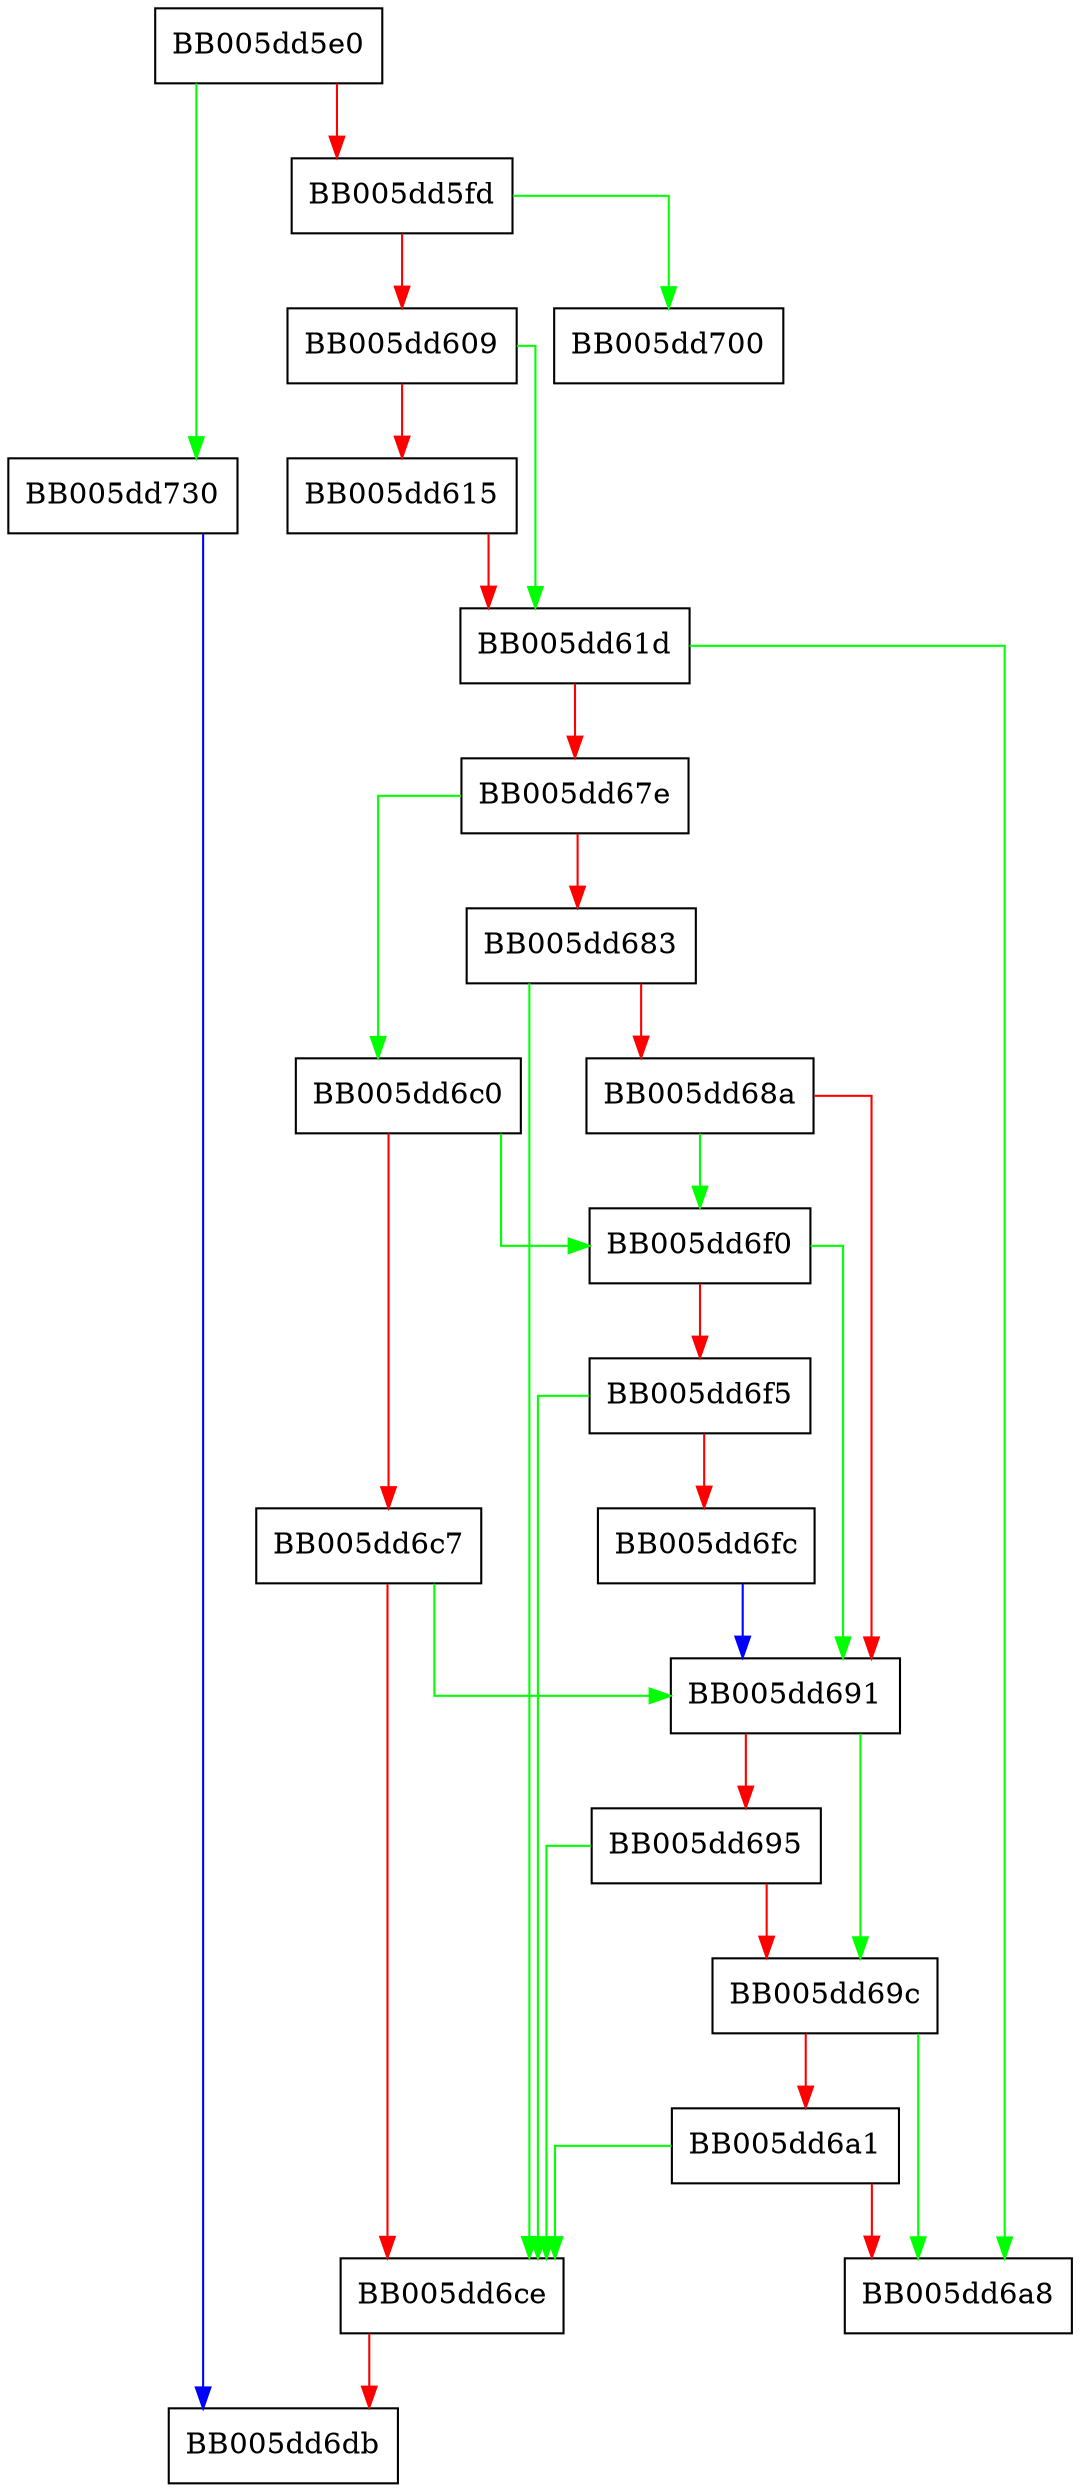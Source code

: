 digraph EVP_PKEY_CTX_set_tls1_prf_md {
  node [shape="box"];
  graph [splines=ortho];
  BB005dd5e0 -> BB005dd730 [color="green"];
  BB005dd5e0 -> BB005dd5fd [color="red"];
  BB005dd5fd -> BB005dd700 [color="green"];
  BB005dd5fd -> BB005dd609 [color="red"];
  BB005dd609 -> BB005dd61d [color="green"];
  BB005dd609 -> BB005dd615 [color="red"];
  BB005dd615 -> BB005dd61d [color="red"];
  BB005dd61d -> BB005dd6a8 [color="green"];
  BB005dd61d -> BB005dd67e [color="red"];
  BB005dd67e -> BB005dd6c0 [color="green"];
  BB005dd67e -> BB005dd683 [color="red"];
  BB005dd683 -> BB005dd6ce [color="green"];
  BB005dd683 -> BB005dd68a [color="red"];
  BB005dd68a -> BB005dd6f0 [color="green"];
  BB005dd68a -> BB005dd691 [color="red"];
  BB005dd691 -> BB005dd69c [color="green"];
  BB005dd691 -> BB005dd695 [color="red"];
  BB005dd695 -> BB005dd6ce [color="green"];
  BB005dd695 -> BB005dd69c [color="red"];
  BB005dd69c -> BB005dd6a8 [color="green"];
  BB005dd69c -> BB005dd6a1 [color="red"];
  BB005dd6a1 -> BB005dd6ce [color="green"];
  BB005dd6a1 -> BB005dd6a8 [color="red"];
  BB005dd6c0 -> BB005dd6f0 [color="green"];
  BB005dd6c0 -> BB005dd6c7 [color="red"];
  BB005dd6c7 -> BB005dd691 [color="green"];
  BB005dd6c7 -> BB005dd6ce [color="red"];
  BB005dd6ce -> BB005dd6db [color="red"];
  BB005dd6f0 -> BB005dd691 [color="green"];
  BB005dd6f0 -> BB005dd6f5 [color="red"];
  BB005dd6f5 -> BB005dd6ce [color="green"];
  BB005dd6f5 -> BB005dd6fc [color="red"];
  BB005dd6fc -> BB005dd691 [color="blue"];
  BB005dd730 -> BB005dd6db [color="blue"];
}